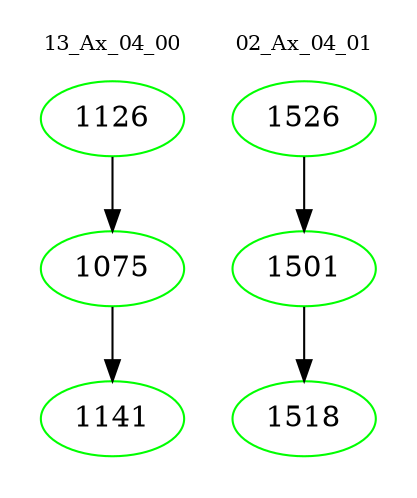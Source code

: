 digraph{
subgraph cluster_0 {
color = white
label = "13_Ax_04_00";
fontsize=10;
T0_1126 [label="1126", color="green"]
T0_1126 -> T0_1075 [color="black"]
T0_1075 [label="1075", color="green"]
T0_1075 -> T0_1141 [color="black"]
T0_1141 [label="1141", color="green"]
}
subgraph cluster_1 {
color = white
label = "02_Ax_04_01";
fontsize=10;
T1_1526 [label="1526", color="green"]
T1_1526 -> T1_1501 [color="black"]
T1_1501 [label="1501", color="green"]
T1_1501 -> T1_1518 [color="black"]
T1_1518 [label="1518", color="green"]
}
}
